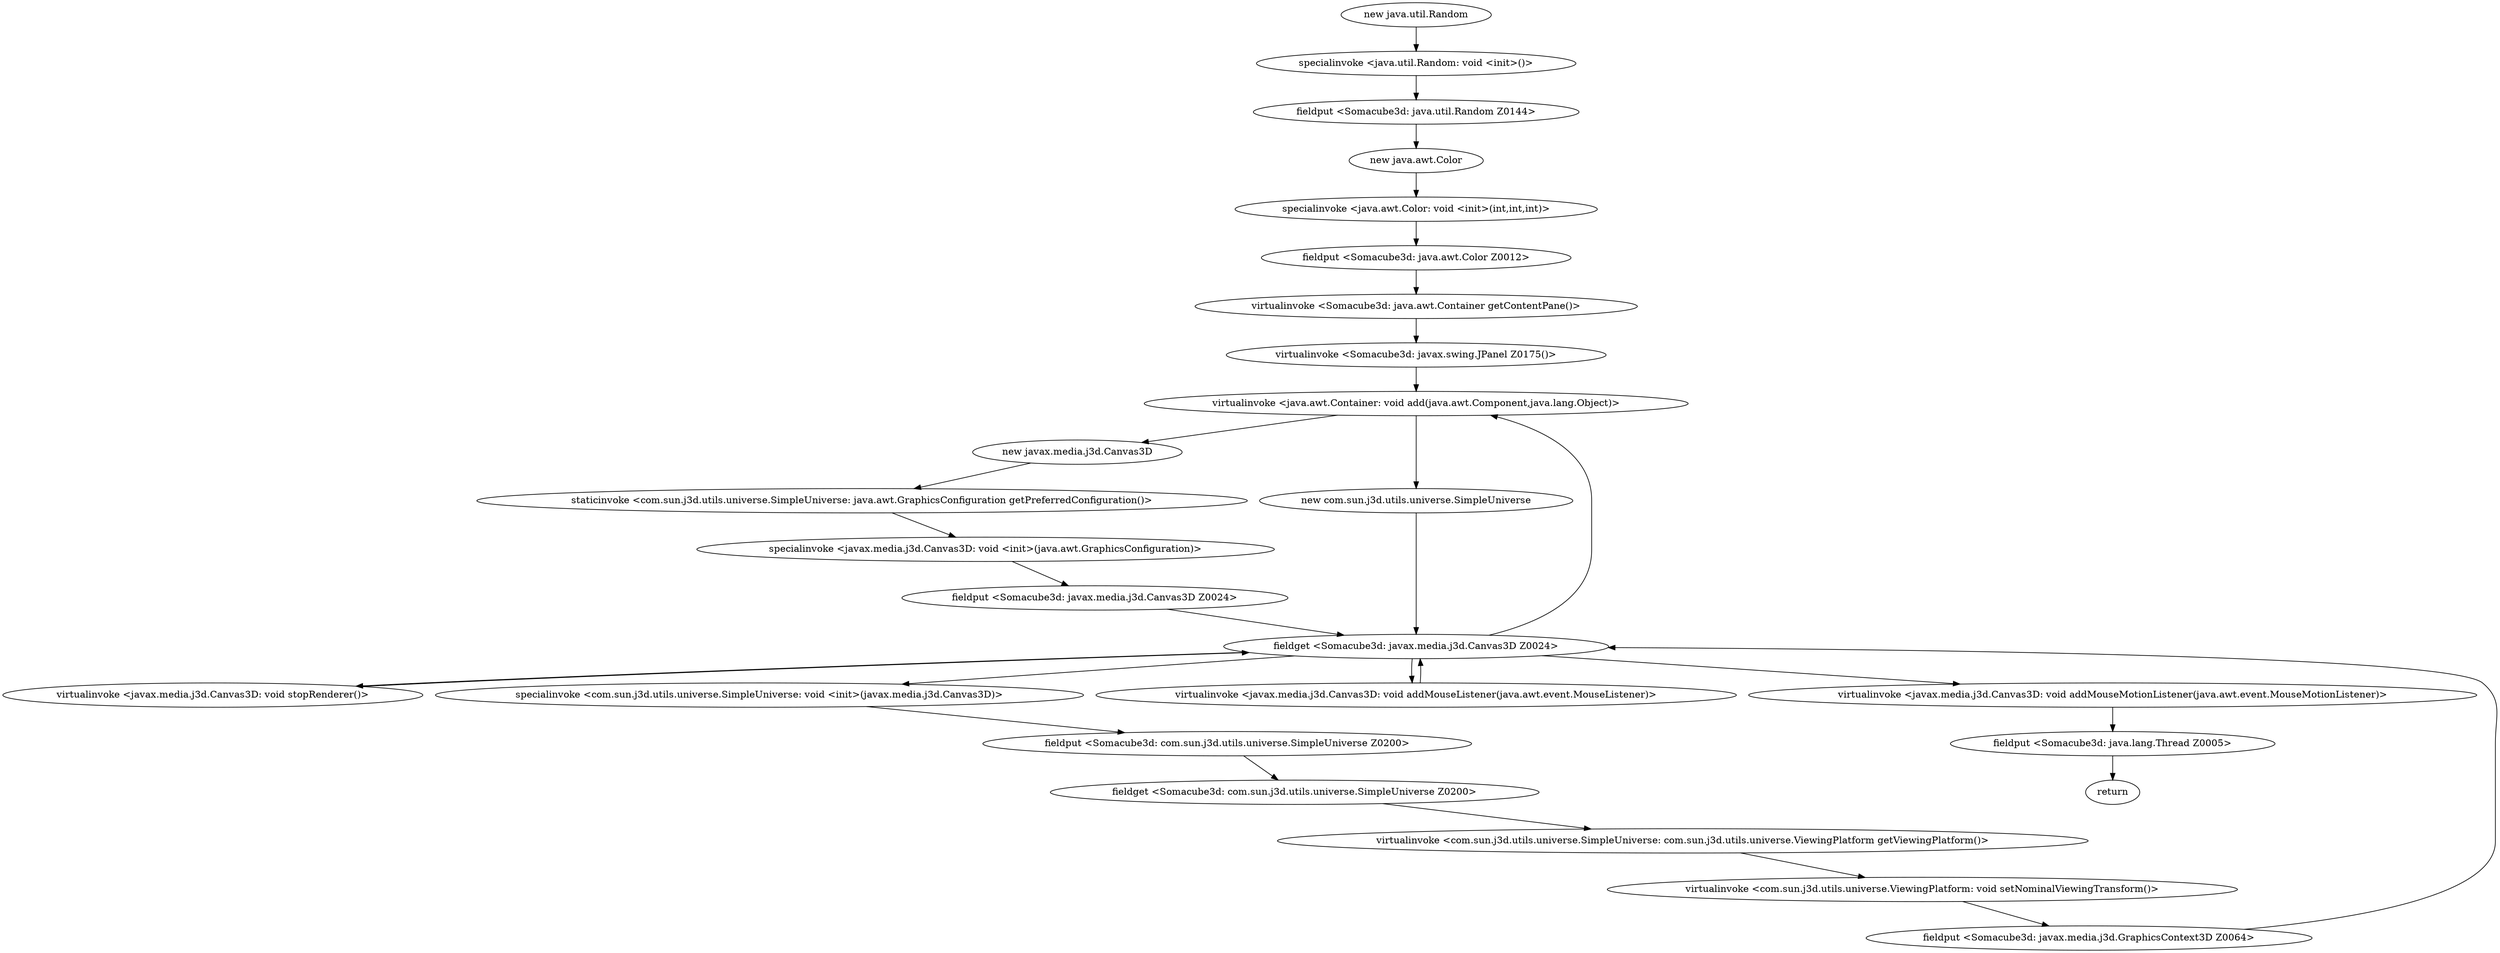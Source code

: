 digraph "" {
"new java.util.Random";
 "new java.util.Random"->"specialinvoke <java.util.Random: void <init>()>";
 "specialinvoke <java.util.Random: void <init>()>"->"fieldput <Somacube3d: java.util.Random Z0144>";
 "fieldput <Somacube3d: java.util.Random Z0144>"->"new java.awt.Color";
 "new java.awt.Color"->"specialinvoke <java.awt.Color: void <init>(int,int,int)>";
 "specialinvoke <java.awt.Color: void <init>(int,int,int)>"->"fieldput <Somacube3d: java.awt.Color Z0012>";
 "fieldput <Somacube3d: java.awt.Color Z0012>"->"virtualinvoke <Somacube3d: java.awt.Container getContentPane()>";
 "virtualinvoke <Somacube3d: java.awt.Container getContentPane()>"->"virtualinvoke <Somacube3d: javax.swing.JPanel Z0175()>";
 "virtualinvoke <Somacube3d: javax.swing.JPanel Z0175()>"->"virtualinvoke <java.awt.Container: void add(java.awt.Component,java.lang.Object)>";
 "virtualinvoke <java.awt.Container: void add(java.awt.Component,java.lang.Object)>"->"new javax.media.j3d.Canvas3D";
 "new javax.media.j3d.Canvas3D"->"staticinvoke <com.sun.j3d.utils.universe.SimpleUniverse: java.awt.GraphicsConfiguration getPreferredConfiguration()>";
 "staticinvoke <com.sun.j3d.utils.universe.SimpleUniverse: java.awt.GraphicsConfiguration getPreferredConfiguration()>"->"specialinvoke <javax.media.j3d.Canvas3D: void <init>(java.awt.GraphicsConfiguration)>";
 "specialinvoke <javax.media.j3d.Canvas3D: void <init>(java.awt.GraphicsConfiguration)>"->"fieldput <Somacube3d: javax.media.j3d.Canvas3D Z0024>";
 "fieldput <Somacube3d: javax.media.j3d.Canvas3D Z0024>"->"fieldget <Somacube3d: javax.media.j3d.Canvas3D Z0024>";
 "fieldget <Somacube3d: javax.media.j3d.Canvas3D Z0024>"->"virtualinvoke <javax.media.j3d.Canvas3D: void stopRenderer()>";
 "virtualinvoke <javax.media.j3d.Canvas3D: void stopRenderer()>"->"fieldget <Somacube3d: javax.media.j3d.Canvas3D Z0024>";
 "fieldget <Somacube3d: javax.media.j3d.Canvas3D Z0024>"->"virtualinvoke <java.awt.Container: void add(java.awt.Component,java.lang.Object)>";
 "virtualinvoke <java.awt.Container: void add(java.awt.Component,java.lang.Object)>"->"new com.sun.j3d.utils.universe.SimpleUniverse";
 "new com.sun.j3d.utils.universe.SimpleUniverse"->"fieldget <Somacube3d: javax.media.j3d.Canvas3D Z0024>";
 "fieldget <Somacube3d: javax.media.j3d.Canvas3D Z0024>"->"specialinvoke <com.sun.j3d.utils.universe.SimpleUniverse: void <init>(javax.media.j3d.Canvas3D)>";
 "specialinvoke <com.sun.j3d.utils.universe.SimpleUniverse: void <init>(javax.media.j3d.Canvas3D)>"->"fieldput <Somacube3d: com.sun.j3d.utils.universe.SimpleUniverse Z0200>";
 "fieldput <Somacube3d: com.sun.j3d.utils.universe.SimpleUniverse Z0200>"->"fieldget <Somacube3d: com.sun.j3d.utils.universe.SimpleUniverse Z0200>";
 "fieldget <Somacube3d: com.sun.j3d.utils.universe.SimpleUniverse Z0200>"->"virtualinvoke <com.sun.j3d.utils.universe.SimpleUniverse: com.sun.j3d.utils.universe.ViewingPlatform getViewingPlatform()>";
 "virtualinvoke <com.sun.j3d.utils.universe.SimpleUniverse: com.sun.j3d.utils.universe.ViewingPlatform getViewingPlatform()>"->"virtualinvoke <com.sun.j3d.utils.universe.ViewingPlatform: void setNominalViewingTransform()>";
 "virtualinvoke <com.sun.j3d.utils.universe.ViewingPlatform: void setNominalViewingTransform()>"->"fieldput <Somacube3d: javax.media.j3d.GraphicsContext3D Z0064>";
 "fieldput <Somacube3d: javax.media.j3d.GraphicsContext3D Z0064>"->"fieldget <Somacube3d: javax.media.j3d.Canvas3D Z0024>";
 "fieldget <Somacube3d: javax.media.j3d.Canvas3D Z0024>"->"virtualinvoke <javax.media.j3d.Canvas3D: void addMouseListener(java.awt.event.MouseListener)>";
 "virtualinvoke <javax.media.j3d.Canvas3D: void addMouseListener(java.awt.event.MouseListener)>"->"fieldget <Somacube3d: javax.media.j3d.Canvas3D Z0024>";
 "fieldget <Somacube3d: javax.media.j3d.Canvas3D Z0024>"->"virtualinvoke <javax.media.j3d.Canvas3D: void addMouseMotionListener(java.awt.event.MouseMotionListener)>";
 "virtualinvoke <javax.media.j3d.Canvas3D: void addMouseMotionListener(java.awt.event.MouseMotionListener)>"->"fieldput <Somacube3d: java.lang.Thread Z0005>";
 "fieldput <Somacube3d: java.lang.Thread Z0005>"->"return";
}
